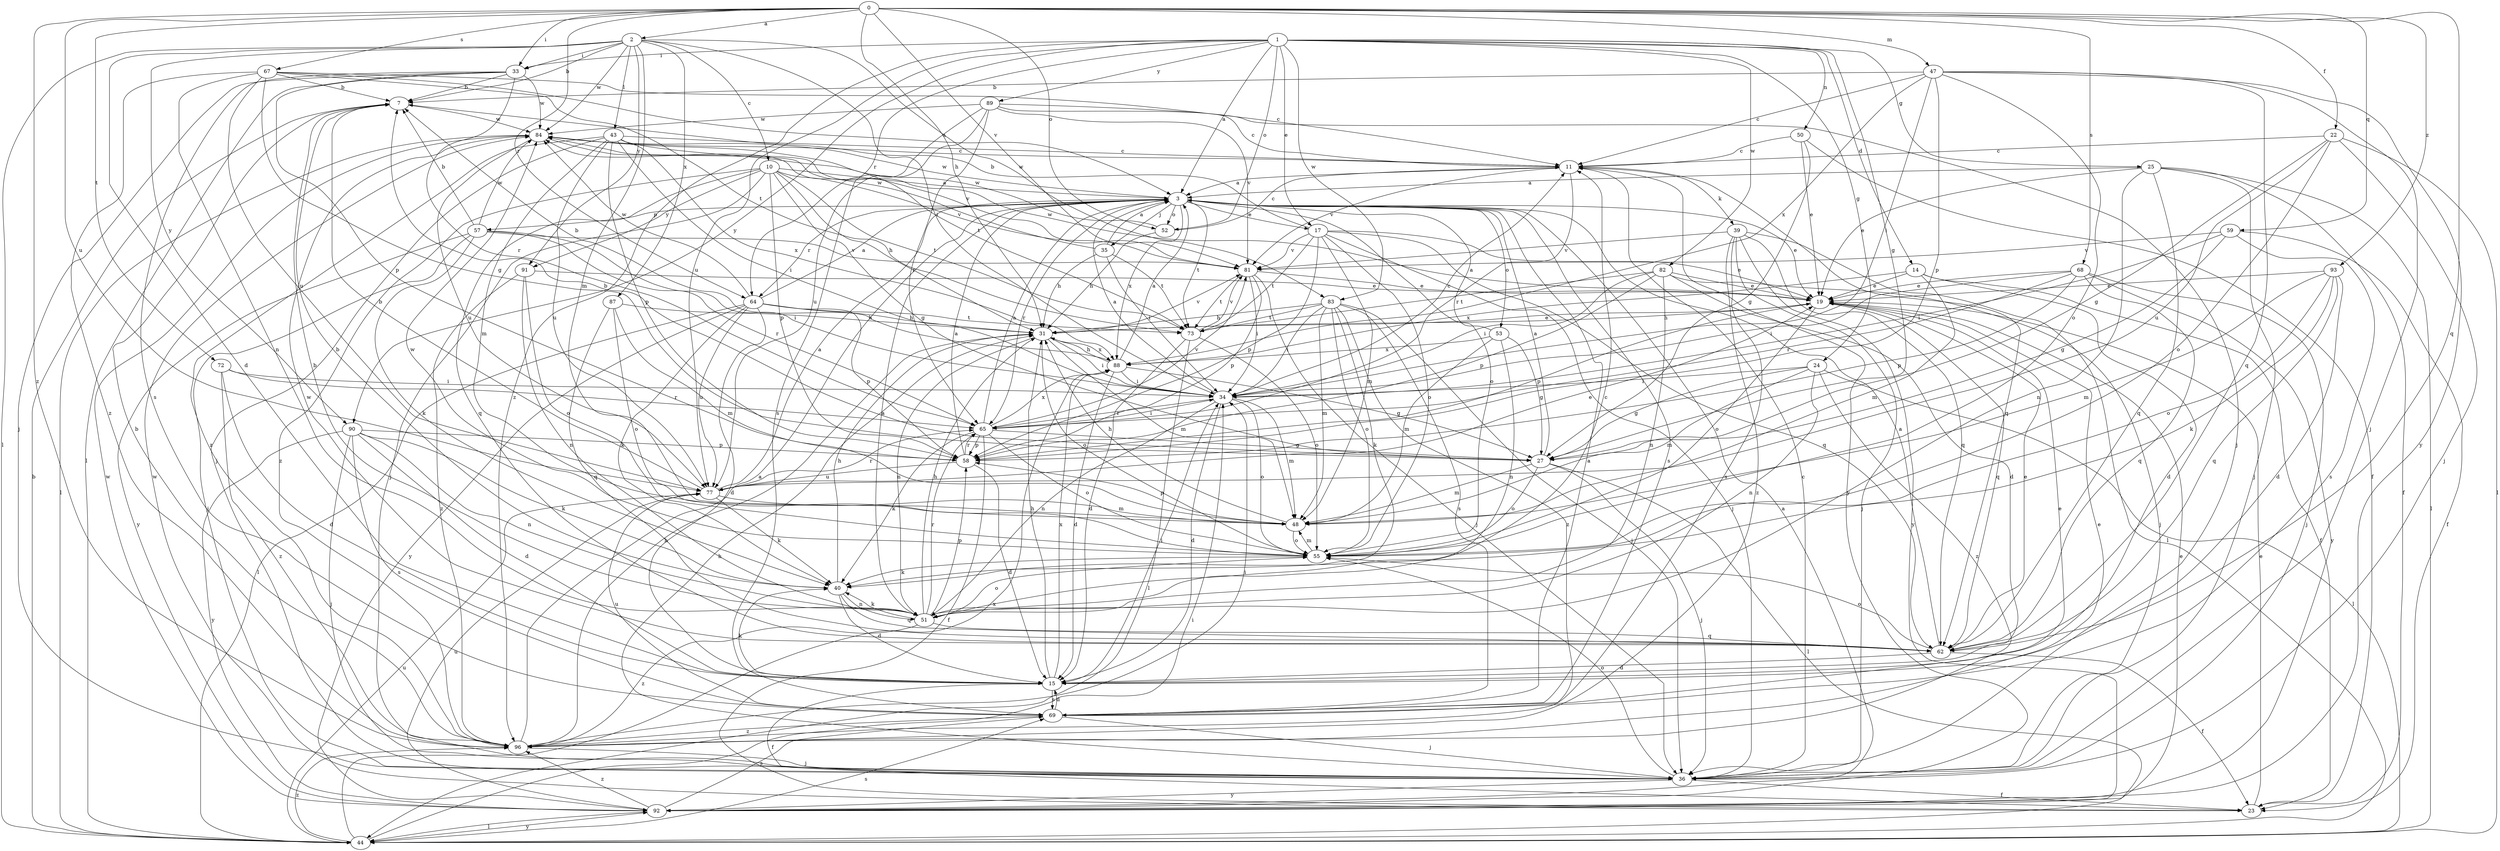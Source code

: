 strict digraph  {
0;
1;
2;
3;
7;
10;
11;
14;
15;
17;
19;
22;
23;
24;
25;
27;
31;
33;
34;
35;
36;
39;
40;
43;
44;
47;
48;
50;
51;
52;
53;
55;
57;
58;
59;
62;
64;
65;
67;
68;
69;
72;
73;
77;
81;
82;
83;
84;
87;
88;
89;
90;
91;
92;
93;
96;
0 -> 2  [label=a];
0 -> 22  [label=f];
0 -> 31  [label=h];
0 -> 33  [label=i];
0 -> 47  [label=m];
0 -> 52  [label=o];
0 -> 59  [label=q];
0 -> 62  [label=q];
0 -> 64  [label=r];
0 -> 67  [label=s];
0 -> 68  [label=s];
0 -> 72  [label=t];
0 -> 77  [label=u];
0 -> 81  [label=v];
0 -> 93  [label=z];
0 -> 96  [label=z];
1 -> 3  [label=a];
1 -> 14  [label=d];
1 -> 17  [label=e];
1 -> 24  [label=g];
1 -> 25  [label=g];
1 -> 27  [label=g];
1 -> 33  [label=i];
1 -> 50  [label=n];
1 -> 52  [label=o];
1 -> 64  [label=r];
1 -> 77  [label=u];
1 -> 82  [label=w];
1 -> 83  [label=w];
1 -> 89  [label=y];
1 -> 90  [label=y];
1 -> 96  [label=z];
2 -> 7  [label=b];
2 -> 10  [label=c];
2 -> 15  [label=d];
2 -> 33  [label=i];
2 -> 34  [label=i];
2 -> 43  [label=l];
2 -> 44  [label=l];
2 -> 48  [label=m];
2 -> 83  [label=w];
2 -> 84  [label=w];
2 -> 87  [label=x];
2 -> 90  [label=y];
2 -> 91  [label=y];
3 -> 17  [label=e];
3 -> 19  [label=e];
3 -> 35  [label=j];
3 -> 52  [label=o];
3 -> 53  [label=o];
3 -> 55  [label=o];
3 -> 57  [label=p];
3 -> 64  [label=r];
3 -> 65  [label=r];
3 -> 69  [label=s];
3 -> 73  [label=t];
3 -> 84  [label=w];
3 -> 88  [label=x];
7 -> 84  [label=w];
10 -> 3  [label=a];
10 -> 27  [label=g];
10 -> 31  [label=h];
10 -> 36  [label=j];
10 -> 58  [label=p];
10 -> 62  [label=q];
10 -> 73  [label=t];
10 -> 81  [label=v];
10 -> 91  [label=y];
10 -> 96  [label=z];
11 -> 3  [label=a];
11 -> 39  [label=k];
11 -> 62  [label=q];
11 -> 65  [label=r];
11 -> 81  [label=v];
11 -> 92  [label=y];
14 -> 15  [label=d];
14 -> 19  [label=e];
14 -> 23  [label=f];
14 -> 48  [label=m];
14 -> 88  [label=x];
15 -> 23  [label=f];
15 -> 31  [label=h];
15 -> 34  [label=i];
15 -> 40  [label=k];
15 -> 69  [label=s];
15 -> 88  [label=x];
17 -> 7  [label=b];
17 -> 19  [label=e];
17 -> 36  [label=j];
17 -> 48  [label=m];
17 -> 55  [label=o];
17 -> 58  [label=p];
17 -> 62  [label=q];
17 -> 73  [label=t];
17 -> 81  [label=v];
19 -> 31  [label=h];
19 -> 55  [label=o];
19 -> 58  [label=p];
19 -> 62  [label=q];
19 -> 84  [label=w];
22 -> 11  [label=c];
22 -> 27  [label=g];
22 -> 36  [label=j];
22 -> 44  [label=l];
22 -> 55  [label=o];
22 -> 77  [label=u];
23 -> 19  [label=e];
23 -> 84  [label=w];
24 -> 27  [label=g];
24 -> 34  [label=i];
24 -> 44  [label=l];
24 -> 48  [label=m];
24 -> 51  [label=n];
24 -> 96  [label=z];
25 -> 3  [label=a];
25 -> 19  [label=e];
25 -> 23  [label=f];
25 -> 36  [label=j];
25 -> 44  [label=l];
25 -> 51  [label=n];
25 -> 62  [label=q];
27 -> 3  [label=a];
27 -> 7  [label=b];
27 -> 36  [label=j];
27 -> 44  [label=l];
27 -> 48  [label=m];
27 -> 55  [label=o];
31 -> 19  [label=e];
31 -> 34  [label=i];
31 -> 48  [label=m];
31 -> 51  [label=n];
31 -> 55  [label=o];
31 -> 81  [label=v];
31 -> 88  [label=x];
33 -> 7  [label=b];
33 -> 36  [label=j];
33 -> 44  [label=l];
33 -> 58  [label=p];
33 -> 65  [label=r];
33 -> 69  [label=s];
33 -> 84  [label=w];
34 -> 3  [label=a];
34 -> 11  [label=c];
34 -> 15  [label=d];
34 -> 48  [label=m];
34 -> 51  [label=n];
34 -> 55  [label=o];
34 -> 65  [label=r];
35 -> 3  [label=a];
35 -> 31  [label=h];
35 -> 34  [label=i];
35 -> 73  [label=t];
35 -> 84  [label=w];
36 -> 11  [label=c];
36 -> 23  [label=f];
36 -> 31  [label=h];
36 -> 55  [label=o];
36 -> 92  [label=y];
39 -> 36  [label=j];
39 -> 44  [label=l];
39 -> 62  [label=q];
39 -> 69  [label=s];
39 -> 81  [label=v];
39 -> 92  [label=y];
39 -> 96  [label=z];
40 -> 7  [label=b];
40 -> 15  [label=d];
40 -> 31  [label=h];
40 -> 51  [label=n];
40 -> 62  [label=q];
43 -> 11  [label=c];
43 -> 34  [label=i];
43 -> 36  [label=j];
43 -> 48  [label=m];
43 -> 58  [label=p];
43 -> 73  [label=t];
43 -> 77  [label=u];
43 -> 88  [label=x];
43 -> 96  [label=z];
44 -> 7  [label=b];
44 -> 34  [label=i];
44 -> 69  [label=s];
44 -> 77  [label=u];
44 -> 88  [label=x];
44 -> 92  [label=y];
44 -> 96  [label=z];
47 -> 7  [label=b];
47 -> 11  [label=c];
47 -> 34  [label=i];
47 -> 36  [label=j];
47 -> 55  [label=o];
47 -> 58  [label=p];
47 -> 62  [label=q];
47 -> 88  [label=x];
47 -> 92  [label=y];
48 -> 31  [label=h];
48 -> 55  [label=o];
48 -> 58  [label=p];
50 -> 11  [label=c];
50 -> 19  [label=e];
50 -> 23  [label=f];
50 -> 27  [label=g];
51 -> 3  [label=a];
51 -> 7  [label=b];
51 -> 11  [label=c];
51 -> 31  [label=h];
51 -> 40  [label=k];
51 -> 55  [label=o];
51 -> 58  [label=p];
51 -> 62  [label=q];
51 -> 65  [label=r];
51 -> 96  [label=z];
52 -> 11  [label=c];
52 -> 31  [label=h];
52 -> 84  [label=w];
53 -> 3  [label=a];
53 -> 27  [label=g];
53 -> 48  [label=m];
53 -> 51  [label=n];
53 -> 88  [label=x];
55 -> 40  [label=k];
55 -> 48  [label=m];
55 -> 84  [label=w];
57 -> 7  [label=b];
57 -> 34  [label=i];
57 -> 36  [label=j];
57 -> 40  [label=k];
57 -> 65  [label=r];
57 -> 81  [label=v];
57 -> 84  [label=w];
57 -> 92  [label=y];
58 -> 3  [label=a];
58 -> 15  [label=d];
58 -> 65  [label=r];
58 -> 77  [label=u];
59 -> 23  [label=f];
59 -> 27  [label=g];
59 -> 34  [label=i];
59 -> 69  [label=s];
59 -> 81  [label=v];
62 -> 3  [label=a];
62 -> 15  [label=d];
62 -> 19  [label=e];
62 -> 23  [label=f];
62 -> 55  [label=o];
62 -> 84  [label=w];
64 -> 3  [label=a];
64 -> 15  [label=d];
64 -> 31  [label=h];
64 -> 40  [label=k];
64 -> 44  [label=l];
64 -> 58  [label=p];
64 -> 73  [label=t];
64 -> 77  [label=u];
64 -> 84  [label=w];
64 -> 92  [label=y];
65 -> 3  [label=a];
65 -> 23  [label=f];
65 -> 27  [label=g];
65 -> 34  [label=i];
65 -> 40  [label=k];
65 -> 55  [label=o];
65 -> 58  [label=p];
65 -> 81  [label=v];
65 -> 88  [label=x];
67 -> 3  [label=a];
67 -> 7  [label=b];
67 -> 11  [label=c];
67 -> 27  [label=g];
67 -> 51  [label=n];
67 -> 73  [label=t];
67 -> 77  [label=u];
67 -> 96  [label=z];
68 -> 19  [label=e];
68 -> 34  [label=i];
68 -> 36  [label=j];
68 -> 58  [label=p];
68 -> 62  [label=q];
68 -> 65  [label=r];
68 -> 92  [label=y];
69 -> 3  [label=a];
69 -> 15  [label=d];
69 -> 19  [label=e];
69 -> 36  [label=j];
69 -> 77  [label=u];
69 -> 96  [label=z];
72 -> 15  [label=d];
72 -> 34  [label=i];
72 -> 65  [label=r];
72 -> 96  [label=z];
73 -> 15  [label=d];
73 -> 44  [label=l];
73 -> 55  [label=o];
73 -> 81  [label=v];
77 -> 3  [label=a];
77 -> 7  [label=b];
77 -> 19  [label=e];
77 -> 40  [label=k];
77 -> 48  [label=m];
77 -> 65  [label=r];
81 -> 19  [label=e];
81 -> 34  [label=i];
81 -> 36  [label=j];
81 -> 58  [label=p];
81 -> 73  [label=t];
82 -> 15  [label=d];
82 -> 19  [label=e];
82 -> 34  [label=i];
82 -> 36  [label=j];
82 -> 51  [label=n];
82 -> 58  [label=p];
82 -> 73  [label=t];
83 -> 31  [label=h];
83 -> 34  [label=i];
83 -> 36  [label=j];
83 -> 40  [label=k];
83 -> 48  [label=m];
83 -> 55  [label=o];
83 -> 69  [label=s];
83 -> 73  [label=t];
83 -> 96  [label=z];
84 -> 11  [label=c];
84 -> 44  [label=l];
84 -> 77  [label=u];
84 -> 81  [label=v];
87 -> 31  [label=h];
87 -> 48  [label=m];
87 -> 55  [label=o];
87 -> 62  [label=q];
88 -> 3  [label=a];
88 -> 7  [label=b];
88 -> 15  [label=d];
88 -> 27  [label=g];
88 -> 31  [label=h];
88 -> 34  [label=i];
89 -> 11  [label=c];
89 -> 36  [label=j];
89 -> 65  [label=r];
89 -> 69  [label=s];
89 -> 77  [label=u];
89 -> 81  [label=v];
89 -> 84  [label=w];
90 -> 15  [label=d];
90 -> 36  [label=j];
90 -> 40  [label=k];
90 -> 51  [label=n];
90 -> 58  [label=p];
90 -> 69  [label=s];
90 -> 92  [label=y];
91 -> 19  [label=e];
91 -> 51  [label=n];
91 -> 55  [label=o];
91 -> 96  [label=z];
92 -> 3  [label=a];
92 -> 19  [label=e];
92 -> 44  [label=l];
92 -> 69  [label=s];
92 -> 77  [label=u];
92 -> 84  [label=w];
92 -> 96  [label=z];
93 -> 15  [label=d];
93 -> 19  [label=e];
93 -> 40  [label=k];
93 -> 48  [label=m];
93 -> 55  [label=o];
93 -> 62  [label=q];
96 -> 3  [label=a];
96 -> 7  [label=b];
96 -> 19  [label=e];
96 -> 31  [label=h];
96 -> 34  [label=i];
96 -> 36  [label=j];
}
